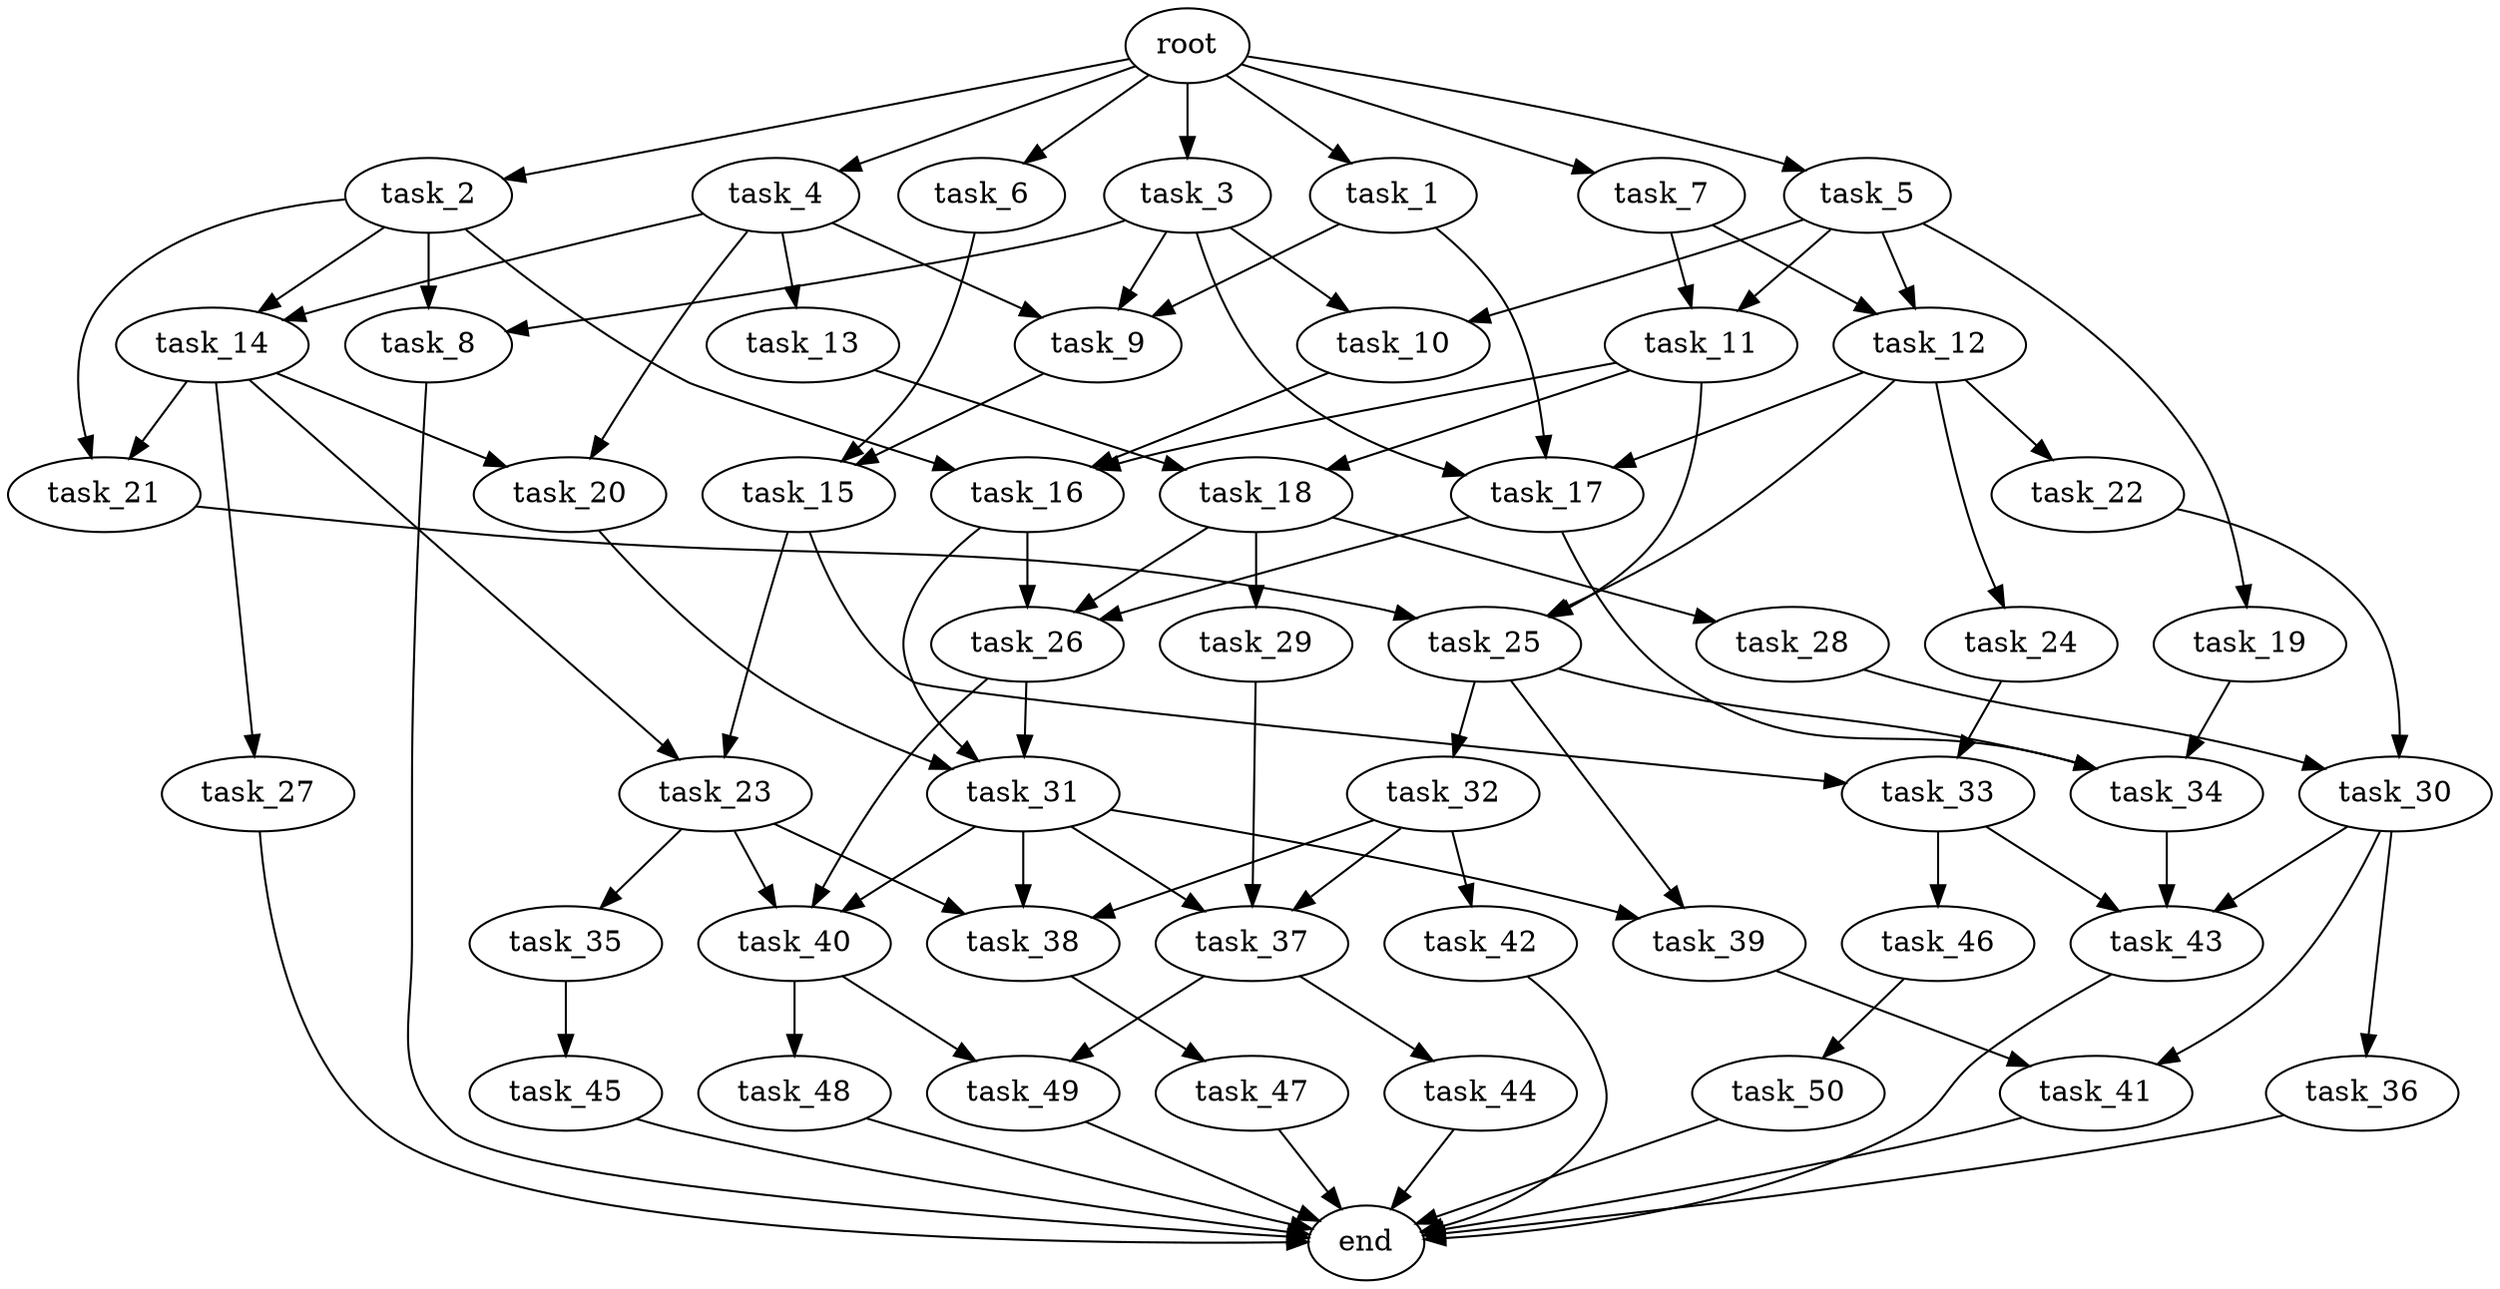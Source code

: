 digraph G {
  root [size="0.000000e+00"];
  task_1 [size="3.619674e+09"];
  task_2 [size="1.541644e+10"];
  task_3 [size="6.707341e+10"];
  task_4 [size="1.922741e+10"];
  task_5 [size="3.926158e+10"];
  task_6 [size="5.616317e+10"];
  task_7 [size="8.166590e+10"];
  task_8 [size="2.069764e+10"];
  task_9 [size="4.423244e+10"];
  task_10 [size="1.516893e+10"];
  task_11 [size="7.603993e+10"];
  task_12 [size="8.810134e+10"];
  task_13 [size="6.260727e+10"];
  task_14 [size="4.891072e+10"];
  task_15 [size="9.917020e+10"];
  task_16 [size="9.738019e+10"];
  task_17 [size="7.115537e+10"];
  task_18 [size="6.958030e+10"];
  task_19 [size="6.929779e+09"];
  task_20 [size="4.843047e+10"];
  task_21 [size="1.144405e+09"];
  task_22 [size="6.552291e+10"];
  task_23 [size="6.908126e+10"];
  task_24 [size="9.019229e+10"];
  task_25 [size="9.233249e+09"];
  task_26 [size="1.152400e+10"];
  task_27 [size="5.062270e+10"];
  task_28 [size="7.627524e+10"];
  task_29 [size="2.906331e+10"];
  task_30 [size="3.211273e+10"];
  task_31 [size="8.668211e+10"];
  task_32 [size="1.121033e+10"];
  task_33 [size="7.222047e+10"];
  task_34 [size="7.817434e+10"];
  task_35 [size="2.302396e+09"];
  task_36 [size="8.873655e+10"];
  task_37 [size="2.490905e+10"];
  task_38 [size="9.526901e+10"];
  task_39 [size="2.635703e+10"];
  task_40 [size="3.679431e+10"];
  task_41 [size="2.791316e+09"];
  task_42 [size="4.931434e+10"];
  task_43 [size="2.561762e+10"];
  task_44 [size="5.192867e+10"];
  task_45 [size="7.699697e+10"];
  task_46 [size="3.450079e+10"];
  task_47 [size="8.263937e+10"];
  task_48 [size="4.959819e+10"];
  task_49 [size="3.468178e+10"];
  task_50 [size="7.033854e+10"];
  end [size="0.000000e+00"];

  root -> task_1 [size="1.000000e-12"];
  root -> task_2 [size="1.000000e-12"];
  root -> task_3 [size="1.000000e-12"];
  root -> task_4 [size="1.000000e-12"];
  root -> task_5 [size="1.000000e-12"];
  root -> task_6 [size="1.000000e-12"];
  root -> task_7 [size="1.000000e-12"];
  task_1 -> task_9 [size="1.474415e+08"];
  task_1 -> task_17 [size="2.371846e+08"];
  task_2 -> task_8 [size="1.034882e+08"];
  task_2 -> task_14 [size="2.445536e+08"];
  task_2 -> task_16 [size="3.246006e+08"];
  task_2 -> task_21 [size="5.722025e+06"];
  task_3 -> task_8 [size="1.034882e+08"];
  task_3 -> task_9 [size="1.474415e+08"];
  task_3 -> task_10 [size="7.584465e+07"];
  task_3 -> task_17 [size="2.371846e+08"];
  task_4 -> task_9 [size="1.474415e+08"];
  task_4 -> task_13 [size="6.260727e+08"];
  task_4 -> task_14 [size="2.445536e+08"];
  task_4 -> task_20 [size="2.421523e+08"];
  task_5 -> task_10 [size="7.584465e+07"];
  task_5 -> task_11 [size="3.801997e+08"];
  task_5 -> task_12 [size="4.405067e+08"];
  task_5 -> task_19 [size="6.929779e+07"];
  task_6 -> task_15 [size="4.958510e+08"];
  task_7 -> task_11 [size="3.801997e+08"];
  task_7 -> task_12 [size="4.405067e+08"];
  task_8 -> end [size="1.000000e-12"];
  task_9 -> task_15 [size="4.958510e+08"];
  task_10 -> task_16 [size="3.246006e+08"];
  task_11 -> task_16 [size="3.246006e+08"];
  task_11 -> task_18 [size="3.479015e+08"];
  task_11 -> task_25 [size="3.077750e+07"];
  task_12 -> task_17 [size="2.371846e+08"];
  task_12 -> task_22 [size="6.552291e+08"];
  task_12 -> task_24 [size="9.019229e+08"];
  task_12 -> task_25 [size="3.077750e+07"];
  task_13 -> task_18 [size="3.479015e+08"];
  task_14 -> task_20 [size="2.421523e+08"];
  task_14 -> task_21 [size="5.722025e+06"];
  task_14 -> task_23 [size="3.454063e+08"];
  task_14 -> task_27 [size="5.062270e+08"];
  task_15 -> task_23 [size="3.454063e+08"];
  task_15 -> task_33 [size="3.611024e+08"];
  task_16 -> task_26 [size="3.841333e+07"];
  task_16 -> task_31 [size="2.889404e+08"];
  task_17 -> task_26 [size="3.841333e+07"];
  task_17 -> task_34 [size="2.605811e+08"];
  task_18 -> task_26 [size="3.841333e+07"];
  task_18 -> task_28 [size="7.627524e+08"];
  task_18 -> task_29 [size="2.906331e+08"];
  task_19 -> task_34 [size="2.605811e+08"];
  task_20 -> task_31 [size="2.889404e+08"];
  task_21 -> task_25 [size="3.077750e+07"];
  task_22 -> task_30 [size="1.605637e+08"];
  task_23 -> task_35 [size="2.302396e+07"];
  task_23 -> task_38 [size="3.175634e+08"];
  task_23 -> task_40 [size="1.226477e+08"];
  task_24 -> task_33 [size="3.611024e+08"];
  task_25 -> task_32 [size="1.121033e+08"];
  task_25 -> task_34 [size="2.605811e+08"];
  task_25 -> task_39 [size="1.317851e+08"];
  task_26 -> task_31 [size="2.889404e+08"];
  task_26 -> task_40 [size="1.226477e+08"];
  task_27 -> end [size="1.000000e-12"];
  task_28 -> task_30 [size="1.605637e+08"];
  task_29 -> task_37 [size="8.303016e+07"];
  task_30 -> task_36 [size="8.873655e+08"];
  task_30 -> task_41 [size="1.395658e+07"];
  task_30 -> task_43 [size="8.539206e+07"];
  task_31 -> task_37 [size="8.303016e+07"];
  task_31 -> task_38 [size="3.175634e+08"];
  task_31 -> task_39 [size="1.317851e+08"];
  task_31 -> task_40 [size="1.226477e+08"];
  task_32 -> task_37 [size="8.303016e+07"];
  task_32 -> task_38 [size="3.175634e+08"];
  task_32 -> task_42 [size="4.931434e+08"];
  task_33 -> task_43 [size="8.539206e+07"];
  task_33 -> task_46 [size="3.450079e+08"];
  task_34 -> task_43 [size="8.539206e+07"];
  task_35 -> task_45 [size="7.699697e+08"];
  task_36 -> end [size="1.000000e-12"];
  task_37 -> task_44 [size="5.192867e+08"];
  task_37 -> task_49 [size="1.734089e+08"];
  task_38 -> task_47 [size="8.263937e+08"];
  task_39 -> task_41 [size="1.395658e+07"];
  task_40 -> task_48 [size="4.959819e+08"];
  task_40 -> task_49 [size="1.734089e+08"];
  task_41 -> end [size="1.000000e-12"];
  task_42 -> end [size="1.000000e-12"];
  task_43 -> end [size="1.000000e-12"];
  task_44 -> end [size="1.000000e-12"];
  task_45 -> end [size="1.000000e-12"];
  task_46 -> task_50 [size="7.033854e+08"];
  task_47 -> end [size="1.000000e-12"];
  task_48 -> end [size="1.000000e-12"];
  task_49 -> end [size="1.000000e-12"];
  task_50 -> end [size="1.000000e-12"];
}
